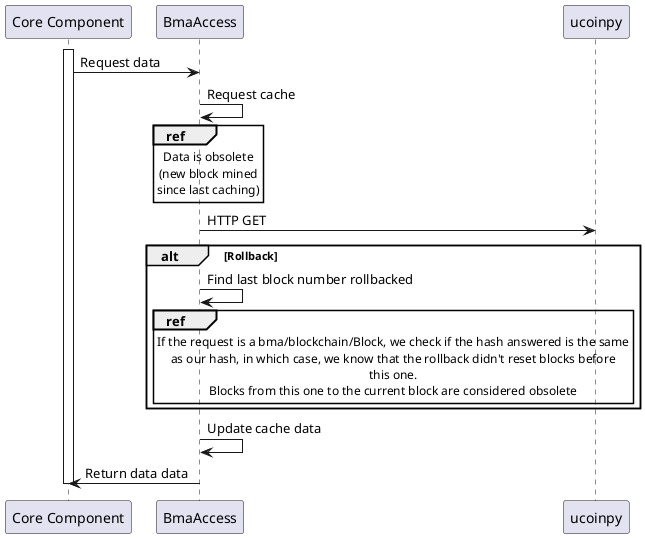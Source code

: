 @startuml

activate "Core Component"
"Core Component" -> BmaAccess : Request data
BmaAccess -> BmaAccess : Request cache
ref over BmaAccess
    Data is obsolete
    (new block mined
    since last caching)
end ref
BmaAccess -> ucoinpy : HTTP GET
alt Rollback
BmaAccess -> BmaAccess : Find last block number rollbacked
ref over BmaAccess
    If the request is a bma/blockchain/Block, we check if the hash answered is the same
    as our hash, in which case, we know that the rollback didn't reset blocks before
    this one.
    Blocks from this one to the current block are considered obsolete
end ref
end
BmaAccess -> BmaAccess : Update cache data

"Core Component" <- BmaAccess : Return data data
deactivate "Core Component"


@enduml